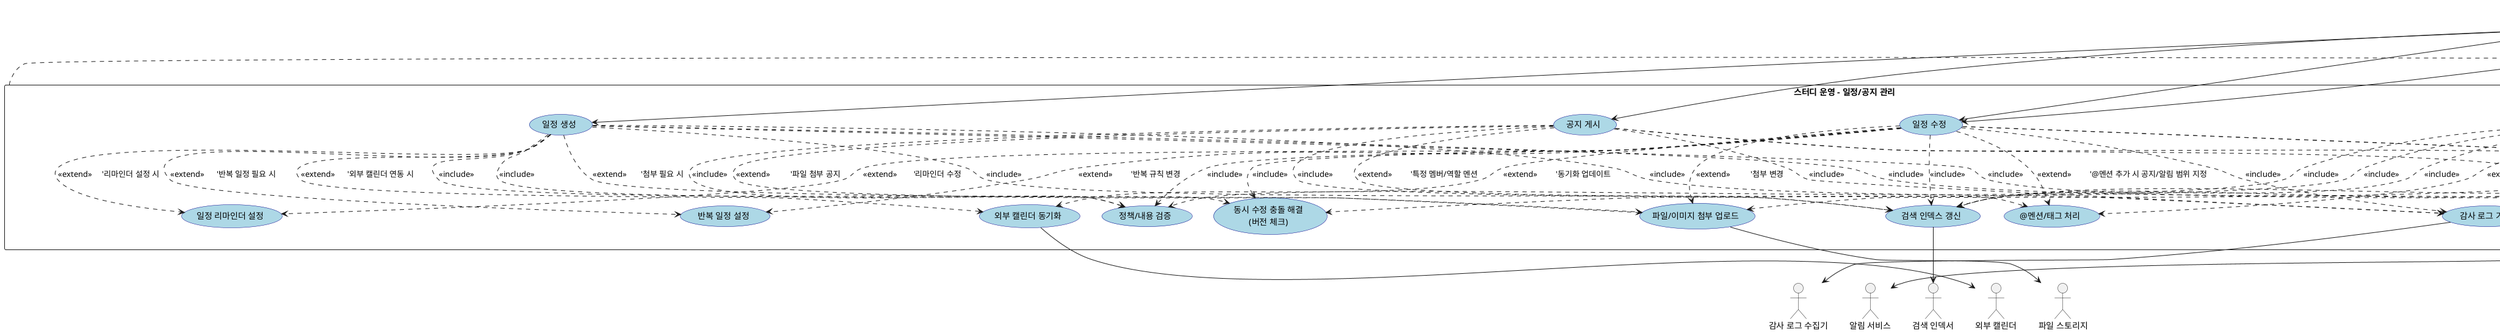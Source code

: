 @startuml
' 스터디 운영 - 일정/공지 관리 Use Case Diagram

skinparam packageStyle rectangle
skinparam usecase {
  BackgroundColor LightBlue
  BorderColor DarkBlue
}

' === Actors ===
actor "스터디 리더" as Leader
actor "시스템 관리자(옵션)" as Admin
actor "알림 서비스" as Noti
actor "감사 로그 수집기" as Audit
actor "파일 스토리지" as Storage
actor "외부 캘린더" as Calendar
actor "검색 인덱서" as SearchIdx

' === System Boundary ===
rectangle "스터디 운영 - 일정/공지 관리" as SchedNotice {

  ' --- 일정 관리 ---
  usecase "일정 생성" as UC_SCreate
  usecase "일정 수정" as UC_SEdit
  usecase "일정 취소/삭제" as UC_SCancel

  ' --- 공지 관리 ---
  usecase "공지 게시" as UC_NPost
  usecase "공지 수정" as UC_NEdit
  usecase "공지 삭제/아카이브" as UC_NArchive
  usecase "공지 고정/해제(핀)" as UC_NPin

  ' --- 공통(항상 수행) ---
  usecase "권한/자격 검증" as UC_Authz
  usecase "정책/내용 검증" as UC_Validate
  usecase "동시 수정 충돌 해결\n(버전 체크)" as UC_Concurrency
  usecase "감사 로그 기록" as UC_Audit
  usecase "알림 발송" as UC_Notify
  usecase "검색 인덱스 갱신" as UC_Reindex

  ' --- 조건부/선택(extend) ---
  usecase "반복 일정 설정" as UC_Repeat
  usecase "일정 리마인더 설정" as UC_Reminder
  usecase "외부 캘린더 동기화" as UC_CalSync
  usecase "파일/이미지 첨부 업로드" as UC_Upload
  usecase "@멘션/태그 처리" as UC_Mention
}

' === 실행자 연결 ===
Leader --> UC_SCreate
Leader --> UC_SEdit
Leader --> UC_SCancel
Leader --> UC_NPost
Leader --> UC_NEdit
Leader --> UC_NArchive
Leader --> UC_NPin

Admin --> UC_SEdit
Admin --> UC_SCancel
Admin --> UC_NEdit
Admin --> UC_NArchive
Admin --> UC_NPin

' === include: 공통 교차 관심사 ===
UC_SCreate ..> UC_Authz : <<include>>
UC_SCreate ..> UC_Validate : <<include>>
UC_SCreate ..> UC_Concurrency : <<include>>
UC_SCreate ..> UC_Audit : <<include>>
UC_SCreate ..> UC_Notify : <<include>>
UC_SCreate ..> UC_Reindex : <<include>>

UC_SEdit ..> UC_Authz : <<include>>
UC_SEdit ..> UC_Validate : <<include>>
UC_SEdit ..> UC_Concurrency : <<include>>
UC_SEdit ..> UC_Audit : <<include>>
UC_SEdit ..> UC_Notify : <<include>>
UC_SEdit ..> UC_Reindex : <<include>>

UC_SCancel ..> UC_Authz : <<include>>
UC_SCancel ..> UC_Audit : <<include>>
UC_SCancel ..> UC_Notify : <<include>>
UC_SCancel ..> UC_Reindex : <<include>>

UC_NPost ..> UC_Authz : <<include>>
UC_NPost ..> UC_Validate : <<include>>
UC_NPost ..> UC_Audit : <<include>>
UC_NPost ..> UC_Notify : <<include>>
UC_NPost ..> UC_Reindex : <<include>>

UC_NEdit ..> UC_Authz : <<include>>
UC_NEdit ..> UC_Validate : <<include>>
UC_NEdit ..> UC_Concurrency : <<include>>
UC_NEdit ..> UC_Audit : <<include>>
UC_NEdit ..> UC_Notify : <<include>>
UC_NEdit ..> UC_Reindex : <<include>>

UC_NArchive ..> UC_Authz : <<include>>
UC_NArchive ..> UC_Audit : <<include>>
UC_NArchive ..> UC_Notify : <<include>>
UC_NArchive ..> UC_Reindex : <<include>>

UC_NPin ..> UC_Authz : <<include>>
UC_NPin ..> UC_Audit : <<include>>
UC_NPin ..> UC_Notify : <<include>>

' === extend: 조건부/선택 흐름 ===
UC_SCreate ..> UC_Repeat : <<extend>>      '반복 일정 필요 시
UC_SCreate ..> UC_Reminder : <<extend>>     '리마인더 설정 시
UC_SCreate ..> UC_CalSync : <<extend>>      '외부 캘린더 연동 시
UC_SCreate ..> UC_Upload : <<extend>>       '첨부 필요 시

UC_SEdit ..> UC_Repeat : <<extend>>         '반복 규칙 변경
UC_SEdit ..> UC_Reminder : <<extend>>        '리마인더 수정
UC_SEdit ..> UC_CalSync : <<extend>>         '동기화 업데이트
UC_SEdit ..> UC_Upload : <<extend>>          '첨부 변경
UC_SEdit ..> UC_Mention : <<extend>>         '@멘션 추가 시 공지/알림 범위 지정

UC_NPost ..> UC_Upload : <<extend>>          '파일 첨부 공지
UC_NPost ..> UC_Mention : <<extend>>         '특정 멤버/역할 멘션
UC_NEdit ..> UC_Upload : <<extend>>
UC_NEdit ..> UC_Mention : <<extend>>

' === 외부 시스템 연동 ===
UC_Notify --> Noti
UC_Audit --> Audit
UC_Upload --> Storage
UC_CalSync --> Calendar
UC_Reindex --> SearchIdx

' === Notes ===
note right of SchedNotice
«requires auth»
리더/관리자만 관리 가능
일정/공지 변경 시 관련 멤버에게 알림 전송
정책상 일부 변경은 제한/승인 필요 가능
end note

@enduml
